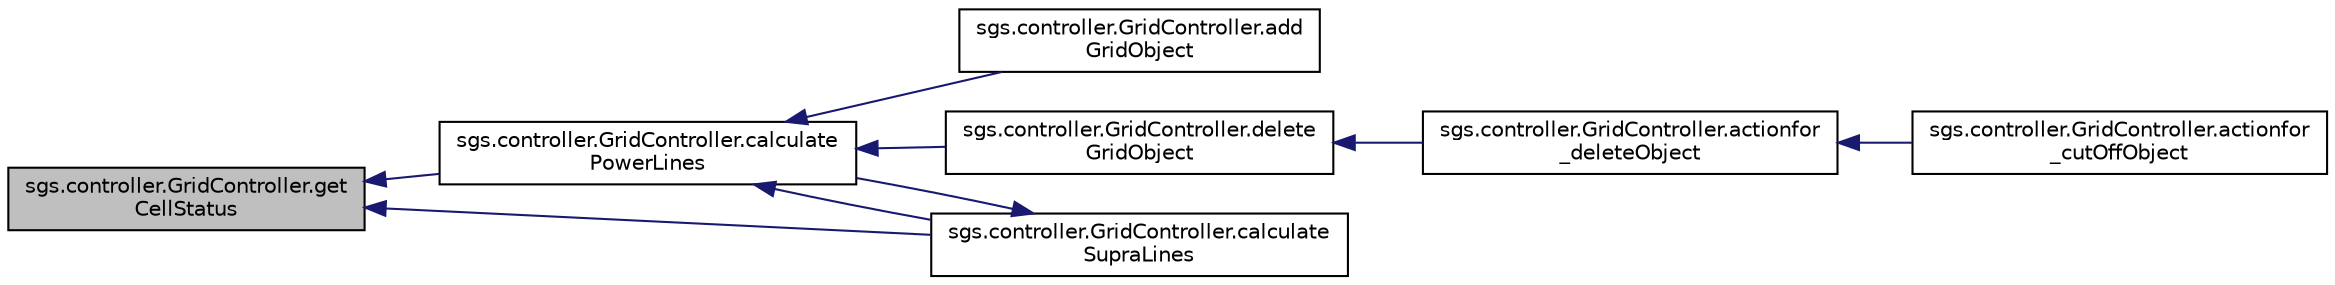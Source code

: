 digraph "sgs.controller.GridController.getCellStatus"
{
  edge [fontname="Helvetica",fontsize="10",labelfontname="Helvetica",labelfontsize="10"];
  node [fontname="Helvetica",fontsize="10",shape=record];
  rankdir="LR";
  Node1 [label="sgs.controller.GridController.get\lCellStatus",height=0.2,width=0.4,color="black", fillcolor="grey75", style="filled" fontcolor="black"];
  Node1 -> Node2 [dir="back",color="midnightblue",fontsize="10",style="solid"];
  Node2 [label="sgs.controller.GridController.calculate\lPowerLines",height=0.2,width=0.4,color="black", fillcolor="white", style="filled",URL="$classsgs_1_1controller_1_1_grid_controller.html#ae777470ebfbeb7842b92a4ffa2346876"];
  Node2 -> Node3 [dir="back",color="midnightblue",fontsize="10",style="solid"];
  Node3 [label="sgs.controller.GridController.add\lGridObject",height=0.2,width=0.4,color="black", fillcolor="white", style="filled",URL="$classsgs_1_1controller_1_1_grid_controller.html#ad47df913c488e5483a2d6e51645e115c"];
  Node2 -> Node4 [dir="back",color="midnightblue",fontsize="10",style="solid"];
  Node4 [label="sgs.controller.GridController.calculate\lSupraLines",height=0.2,width=0.4,color="black", fillcolor="white", style="filled",URL="$classsgs_1_1controller_1_1_grid_controller.html#aa027456957639536e48a5c9edf13224c"];
  Node4 -> Node2 [dir="back",color="midnightblue",fontsize="10",style="solid"];
  Node2 -> Node5 [dir="back",color="midnightblue",fontsize="10",style="solid"];
  Node5 [label="sgs.controller.GridController.delete\lGridObject",height=0.2,width=0.4,color="black", fillcolor="white", style="filled",URL="$classsgs_1_1controller_1_1_grid_controller.html#a7ae273666f77869f15f20f960d598a14"];
  Node5 -> Node6 [dir="back",color="midnightblue",fontsize="10",style="solid"];
  Node6 [label="sgs.controller.GridController.actionfor\l_deleteObject",height=0.2,width=0.4,color="black", fillcolor="white", style="filled",URL="$classsgs_1_1controller_1_1_grid_controller.html#a4fad26034fb868c4c30f94a4d32e39c9"];
  Node6 -> Node7 [dir="back",color="midnightblue",fontsize="10",style="solid"];
  Node7 [label="sgs.controller.GridController.actionfor\l_cutOffObject",height=0.2,width=0.4,color="black", fillcolor="white", style="filled",URL="$classsgs_1_1controller_1_1_grid_controller.html#ac0e573c584ad96bad9abc43498d5ca6a"];
  Node1 -> Node4 [dir="back",color="midnightblue",fontsize="10",style="solid"];
}
